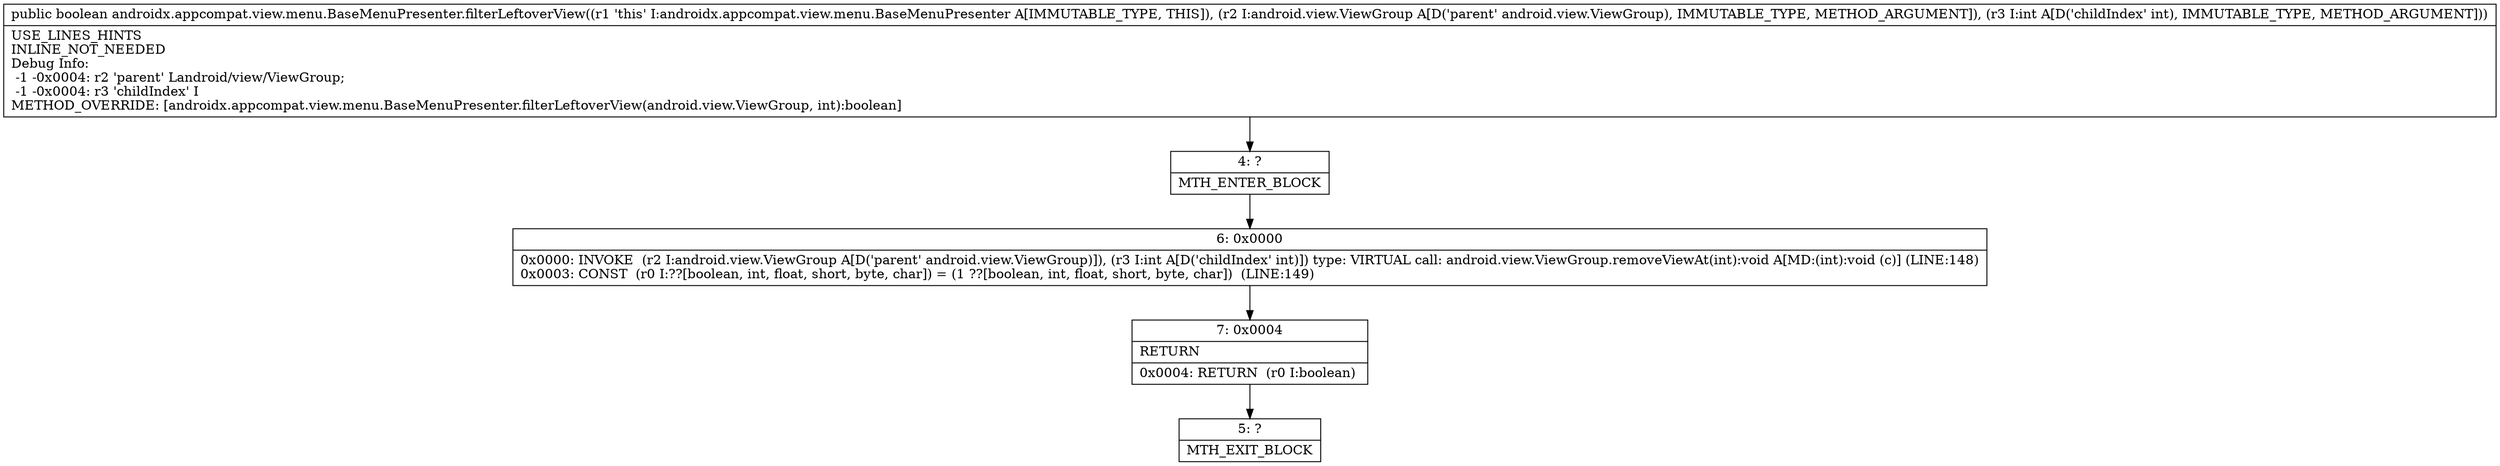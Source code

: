 digraph "CFG forandroidx.appcompat.view.menu.BaseMenuPresenter.filterLeftoverView(Landroid\/view\/ViewGroup;I)Z" {
Node_4 [shape=record,label="{4\:\ ?|MTH_ENTER_BLOCK\l}"];
Node_6 [shape=record,label="{6\:\ 0x0000|0x0000: INVOKE  (r2 I:android.view.ViewGroup A[D('parent' android.view.ViewGroup)]), (r3 I:int A[D('childIndex' int)]) type: VIRTUAL call: android.view.ViewGroup.removeViewAt(int):void A[MD:(int):void (c)] (LINE:148)\l0x0003: CONST  (r0 I:??[boolean, int, float, short, byte, char]) = (1 ??[boolean, int, float, short, byte, char])  (LINE:149)\l}"];
Node_7 [shape=record,label="{7\:\ 0x0004|RETURN\l|0x0004: RETURN  (r0 I:boolean) \l}"];
Node_5 [shape=record,label="{5\:\ ?|MTH_EXIT_BLOCK\l}"];
MethodNode[shape=record,label="{public boolean androidx.appcompat.view.menu.BaseMenuPresenter.filterLeftoverView((r1 'this' I:androidx.appcompat.view.menu.BaseMenuPresenter A[IMMUTABLE_TYPE, THIS]), (r2 I:android.view.ViewGroup A[D('parent' android.view.ViewGroup), IMMUTABLE_TYPE, METHOD_ARGUMENT]), (r3 I:int A[D('childIndex' int), IMMUTABLE_TYPE, METHOD_ARGUMENT]))  | USE_LINES_HINTS\lINLINE_NOT_NEEDED\lDebug Info:\l  \-1 \-0x0004: r2 'parent' Landroid\/view\/ViewGroup;\l  \-1 \-0x0004: r3 'childIndex' I\lMETHOD_OVERRIDE: [androidx.appcompat.view.menu.BaseMenuPresenter.filterLeftoverView(android.view.ViewGroup, int):boolean]\l}"];
MethodNode -> Node_4;Node_4 -> Node_6;
Node_6 -> Node_7;
Node_7 -> Node_5;
}

